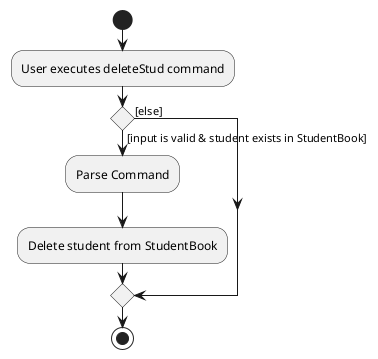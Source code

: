 @startuml
start
:User executes deleteStud command;

'Since the beta syntax does not support placing the condition outside the
'diamond we place it as the true branch instead.

if () then ([input is valid & student exists in StudentBook])
    :Parse Command;
    :Delete student from StudentBook;
else ([else])
endif
stop
@enduml
